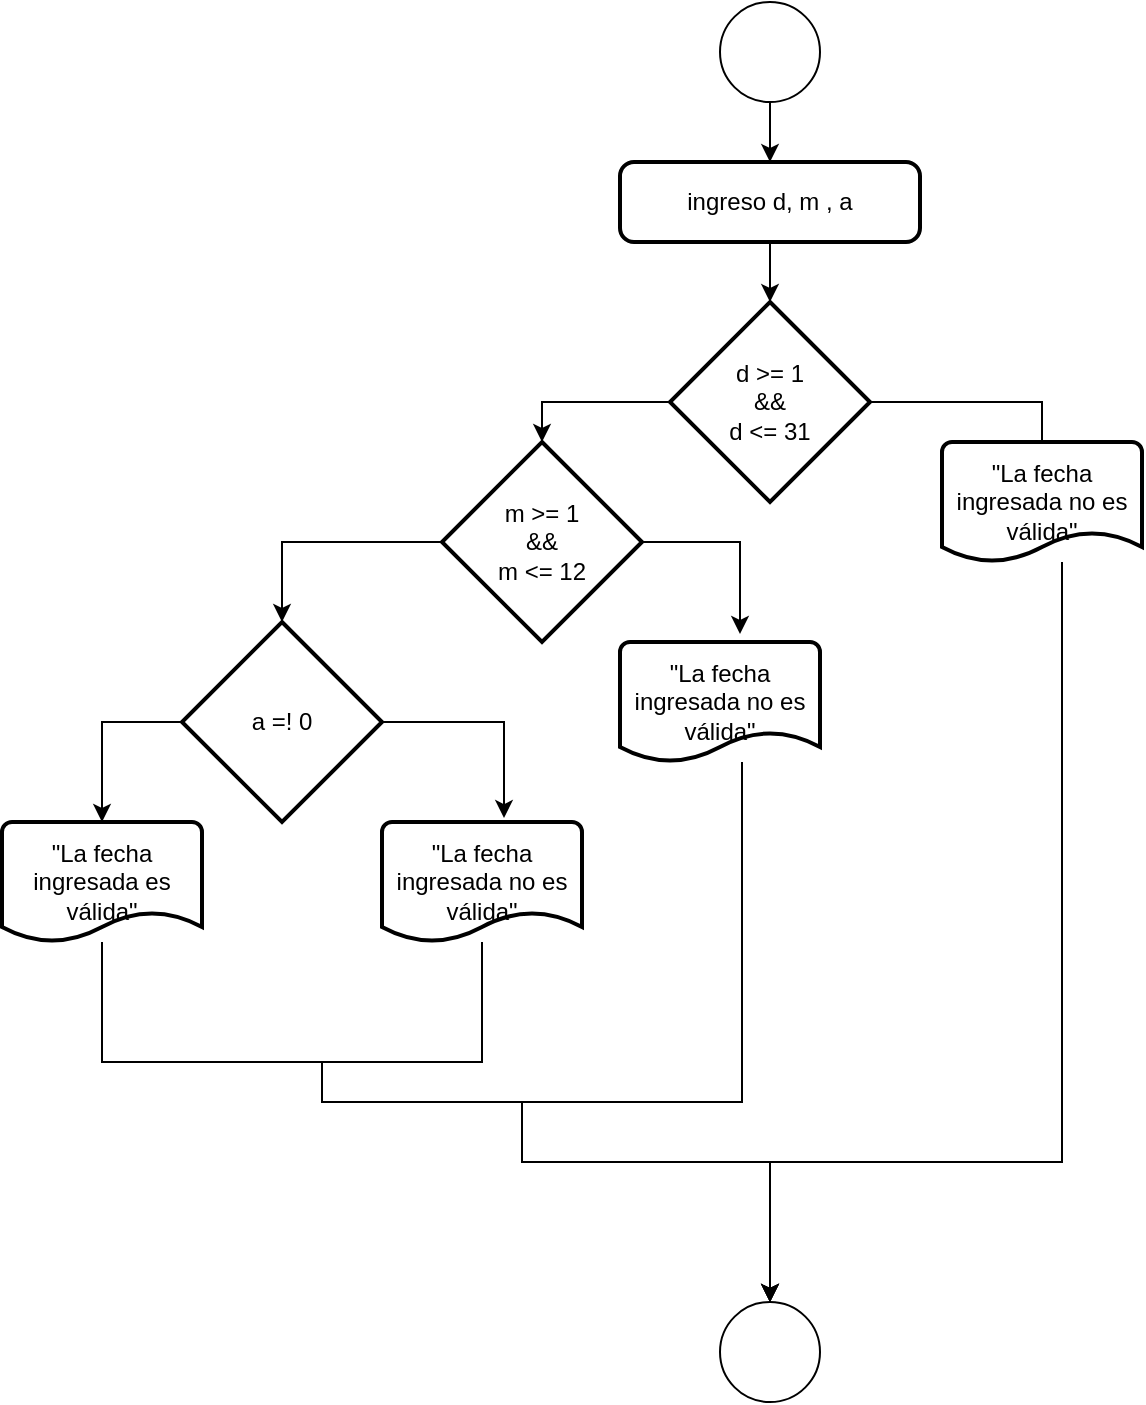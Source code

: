 <mxfile version="20.2.3" type="device"><diagram id="5EUITVeUFv27W6CyolNo" name="Página-1"><mxGraphModel dx="1422" dy="903" grid="1" gridSize="10" guides="1" tooltips="1" connect="1" arrows="1" fold="1" page="1" pageScale="1" pageWidth="827" pageHeight="1169" math="0" shadow="0"><root><mxCell id="0"/><mxCell id="1" parent="0"/><mxCell id="RDO-D-9fEwSQ5bX0u2cd-26" style="edgeStyle=orthogonalEdgeStyle;rounded=0;orthogonalLoop=1;jettySize=auto;html=1;" edge="1" parent="1" source="RDO-D-9fEwSQ5bX0u2cd-1" target="RDO-D-9fEwSQ5bX0u2cd-3"><mxGeometry relative="1" as="geometry"/></mxCell><mxCell id="RDO-D-9fEwSQ5bX0u2cd-1" value="" style="ellipse;whiteSpace=wrap;html=1;aspect=fixed;" vertex="1" parent="1"><mxGeometry x="389" y="40" width="50" height="50" as="geometry"/></mxCell><mxCell id="RDO-D-9fEwSQ5bX0u2cd-2" value="" style="ellipse;whiteSpace=wrap;html=1;aspect=fixed;" vertex="1" parent="1"><mxGeometry x="389" y="690" width="50" height="50" as="geometry"/></mxCell><mxCell id="RDO-D-9fEwSQ5bX0u2cd-25" style="edgeStyle=orthogonalEdgeStyle;rounded=0;orthogonalLoop=1;jettySize=auto;html=1;" edge="1" parent="1" source="RDO-D-9fEwSQ5bX0u2cd-3" target="RDO-D-9fEwSQ5bX0u2cd-4"><mxGeometry relative="1" as="geometry"/></mxCell><mxCell id="RDO-D-9fEwSQ5bX0u2cd-3" value="ingreso d, m , a" style="rounded=1;whiteSpace=wrap;html=1;absoluteArcSize=1;arcSize=14;strokeWidth=2;" vertex="1" parent="1"><mxGeometry x="339" y="120" width="150" height="40" as="geometry"/></mxCell><mxCell id="RDO-D-9fEwSQ5bX0u2cd-11" style="edgeStyle=orthogonalEdgeStyle;rounded=0;orthogonalLoop=1;jettySize=auto;html=1;entryX=0.5;entryY=0;entryDx=0;entryDy=0;entryPerimeter=0;" edge="1" parent="1" source="RDO-D-9fEwSQ5bX0u2cd-4" target="RDO-D-9fEwSQ5bX0u2cd-5"><mxGeometry relative="1" as="geometry"/></mxCell><mxCell id="RDO-D-9fEwSQ5bX0u2cd-12" style="edgeStyle=orthogonalEdgeStyle;rounded=0;orthogonalLoop=1;jettySize=auto;html=1;entryX=0.61;entryY=0;entryDx=0;entryDy=0;entryPerimeter=0;" edge="1" parent="1" source="RDO-D-9fEwSQ5bX0u2cd-4" target="RDO-D-9fEwSQ5bX0u2cd-10"><mxGeometry relative="1" as="geometry"><Array as="points"><mxPoint x="550" y="240"/><mxPoint x="550" y="300"/></Array></mxGeometry></mxCell><mxCell id="RDO-D-9fEwSQ5bX0u2cd-4" value="d &amp;gt;= 1&lt;br&gt;&amp;amp;&amp;amp;&lt;br&gt;d &amp;lt;= 31" style="strokeWidth=2;html=1;shape=mxgraph.flowchart.decision;whiteSpace=wrap;" vertex="1" parent="1"><mxGeometry x="364" y="190" width="100" height="100" as="geometry"/></mxCell><mxCell id="RDO-D-9fEwSQ5bX0u2cd-15" style="edgeStyle=orthogonalEdgeStyle;rounded=0;orthogonalLoop=1;jettySize=auto;html=1;entryX=0.5;entryY=0;entryDx=0;entryDy=0;entryPerimeter=0;" edge="1" parent="1" source="RDO-D-9fEwSQ5bX0u2cd-5" target="RDO-D-9fEwSQ5bX0u2cd-6"><mxGeometry relative="1" as="geometry"/></mxCell><mxCell id="RDO-D-9fEwSQ5bX0u2cd-16" style="edgeStyle=orthogonalEdgeStyle;rounded=0;orthogonalLoop=1;jettySize=auto;html=1;entryX=0.6;entryY=-0.067;entryDx=0;entryDy=0;entryPerimeter=0;" edge="1" parent="1" source="RDO-D-9fEwSQ5bX0u2cd-5" target="RDO-D-9fEwSQ5bX0u2cd-9"><mxGeometry relative="1" as="geometry"><Array as="points"><mxPoint x="399" y="310"/></Array></mxGeometry></mxCell><mxCell id="RDO-D-9fEwSQ5bX0u2cd-5" value="m &amp;gt;= 1&lt;br&gt;&amp;amp;&amp;amp;&lt;br&gt;m &amp;lt;= 12" style="strokeWidth=2;html=1;shape=mxgraph.flowchart.decision;whiteSpace=wrap;" vertex="1" parent="1"><mxGeometry x="250" y="260" width="100" height="100" as="geometry"/></mxCell><mxCell id="RDO-D-9fEwSQ5bX0u2cd-17" style="edgeStyle=orthogonalEdgeStyle;rounded=0;orthogonalLoop=1;jettySize=auto;html=1;entryX=0.61;entryY=-0.033;entryDx=0;entryDy=0;entryPerimeter=0;" edge="1" parent="1" source="RDO-D-9fEwSQ5bX0u2cd-6" target="RDO-D-9fEwSQ5bX0u2cd-8"><mxGeometry relative="1" as="geometry"><Array as="points"><mxPoint x="281" y="400"/></Array></mxGeometry></mxCell><mxCell id="RDO-D-9fEwSQ5bX0u2cd-18" style="edgeStyle=orthogonalEdgeStyle;rounded=0;orthogonalLoop=1;jettySize=auto;html=1;entryX=0.5;entryY=0;entryDx=0;entryDy=0;entryPerimeter=0;" edge="1" parent="1" source="RDO-D-9fEwSQ5bX0u2cd-6" target="RDO-D-9fEwSQ5bX0u2cd-7"><mxGeometry relative="1" as="geometry"><Array as="points"><mxPoint x="80" y="400"/></Array></mxGeometry></mxCell><mxCell id="RDO-D-9fEwSQ5bX0u2cd-6" value="a =! 0" style="strokeWidth=2;html=1;shape=mxgraph.flowchart.decision;whiteSpace=wrap;" vertex="1" parent="1"><mxGeometry x="120" y="350" width="100" height="100" as="geometry"/></mxCell><mxCell id="RDO-D-9fEwSQ5bX0u2cd-19" style="edgeStyle=orthogonalEdgeStyle;rounded=0;orthogonalLoop=1;jettySize=auto;html=1;entryX=0.5;entryY=0;entryDx=0;entryDy=0;" edge="1" parent="1" source="RDO-D-9fEwSQ5bX0u2cd-7" target="RDO-D-9fEwSQ5bX0u2cd-2"><mxGeometry relative="1" as="geometry"><Array as="points"><mxPoint x="80" y="570"/><mxPoint x="190" y="570"/><mxPoint x="190" y="590"/><mxPoint x="290" y="590"/><mxPoint x="290" y="620"/><mxPoint x="414" y="620"/></Array></mxGeometry></mxCell><mxCell id="RDO-D-9fEwSQ5bX0u2cd-7" value="&quot;La fecha ingresada es válida&quot;" style="strokeWidth=2;html=1;shape=mxgraph.flowchart.document2;whiteSpace=wrap;size=0.25;" vertex="1" parent="1"><mxGeometry x="30" y="450" width="100" height="60" as="geometry"/></mxCell><mxCell id="RDO-D-9fEwSQ5bX0u2cd-20" style="edgeStyle=orthogonalEdgeStyle;rounded=0;orthogonalLoop=1;jettySize=auto;html=1;entryX=0.5;entryY=0;entryDx=0;entryDy=0;" edge="1" parent="1" source="RDO-D-9fEwSQ5bX0u2cd-8" target="RDO-D-9fEwSQ5bX0u2cd-2"><mxGeometry relative="1" as="geometry"><Array as="points"><mxPoint x="270" y="570"/><mxPoint x="190" y="570"/><mxPoint x="190" y="590"/><mxPoint x="290" y="590"/><mxPoint x="290" y="620"/><mxPoint x="414" y="620"/></Array></mxGeometry></mxCell><mxCell id="RDO-D-9fEwSQ5bX0u2cd-8" value="&quot;La fecha ingresada no es válida&quot;" style="strokeWidth=2;html=1;shape=mxgraph.flowchart.document2;whiteSpace=wrap;size=0.25;" vertex="1" parent="1"><mxGeometry x="220" y="450" width="100" height="60" as="geometry"/></mxCell><mxCell id="RDO-D-9fEwSQ5bX0u2cd-24" style="edgeStyle=orthogonalEdgeStyle;rounded=0;orthogonalLoop=1;jettySize=auto;html=1;" edge="1" parent="1" source="RDO-D-9fEwSQ5bX0u2cd-9"><mxGeometry relative="1" as="geometry"><mxPoint x="414" y="690" as="targetPoint"/><Array as="points"><mxPoint x="400" y="590"/><mxPoint x="290" y="590"/><mxPoint x="290" y="620"/><mxPoint x="414" y="620"/></Array></mxGeometry></mxCell><mxCell id="RDO-D-9fEwSQ5bX0u2cd-9" value="&quot;La fecha ingresada no es válida&quot;" style="strokeWidth=2;html=1;shape=mxgraph.flowchart.document2;whiteSpace=wrap;size=0.25;" vertex="1" parent="1"><mxGeometry x="339" y="360" width="100" height="60" as="geometry"/></mxCell><mxCell id="RDO-D-9fEwSQ5bX0u2cd-22" style="edgeStyle=orthogonalEdgeStyle;rounded=0;orthogonalLoop=1;jettySize=auto;html=1;entryX=0.5;entryY=0;entryDx=0;entryDy=0;" edge="1" parent="1" source="RDO-D-9fEwSQ5bX0u2cd-10" target="RDO-D-9fEwSQ5bX0u2cd-2"><mxGeometry relative="1" as="geometry"><Array as="points"><mxPoint x="560" y="620"/><mxPoint x="414" y="620"/></Array></mxGeometry></mxCell><mxCell id="RDO-D-9fEwSQ5bX0u2cd-10" value="&quot;La fecha ingresada no es válida&quot;" style="strokeWidth=2;html=1;shape=mxgraph.flowchart.document2;whiteSpace=wrap;size=0.25;" vertex="1" parent="1"><mxGeometry x="500" y="260" width="100" height="60" as="geometry"/></mxCell></root></mxGraphModel></diagram></mxfile>